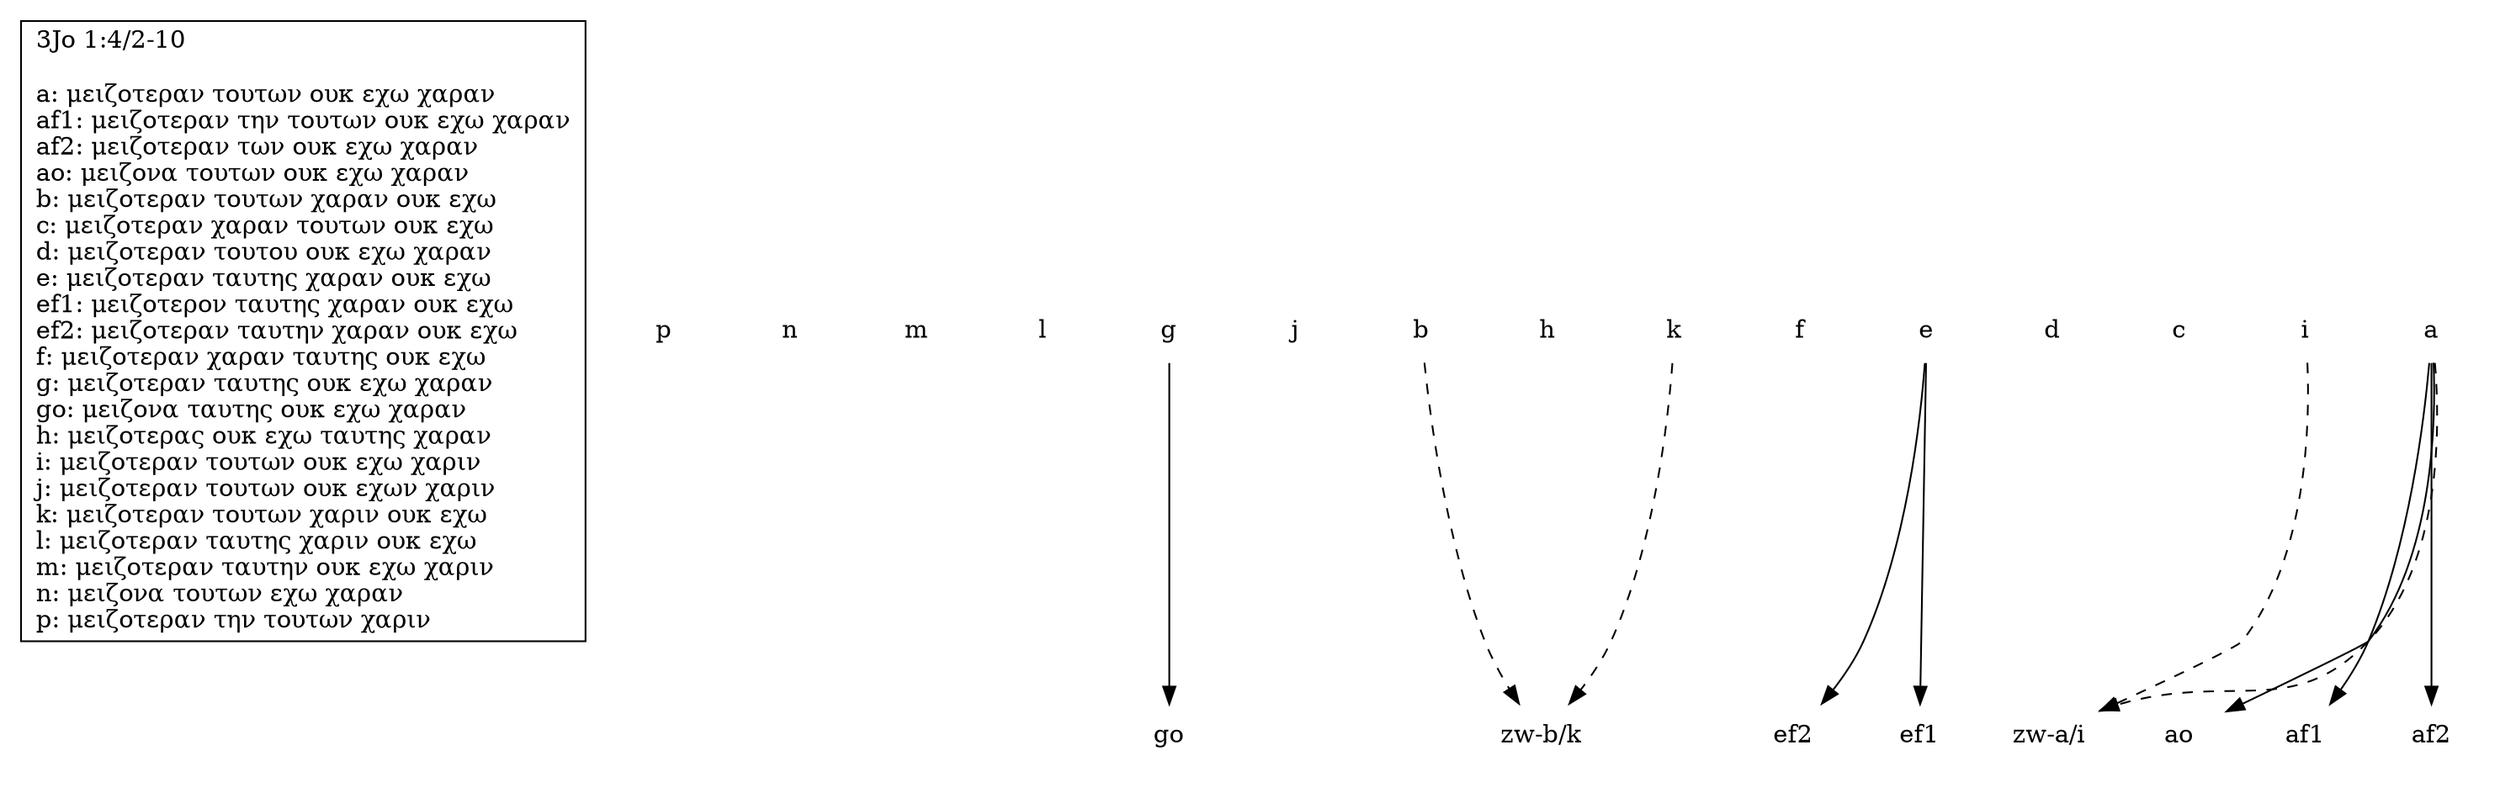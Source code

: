 digraph local_stemma {
	margin=0;
	subgraph cluster_legend {
		label [shape=plaintext, label="3Jo 1:4/2-10\l\la: μειζοτεραν τουτων ουκ εχω χαραν\laf1: μειζοτεραν την τουτων ουκ εχω χαραν\laf2: μειζοτεραν των ουκ εχω χαραν\lao: μειζονα τουτων ουκ εχω χαραν\lb: μειζοτεραν τουτων χαραν ουκ εχω\lc: μειζοτεραν χαραν τουτων ουκ εχω\ld: μειζοτεραν τουτου ουκ εχω χαραν\le: μειζοτεραν ταυτης χαραν ουκ εχω\lef1: μειζοτερον ταυτης χαραν ουκ εχω\lef2: μειζοτεραν ταυτην χαραν ουκ εχω\lf: μειζοτεραν χαραν ταυτης ουκ εχω\lg: μειζοτεραν ταυτης ουκ εχω χαραν\lgo: μειζονα ταυτης ουκ εχω χαραν\lh: μειζοτερας ουκ εχω ταυτης χαραν\li: μειζοτεραν τουτων ουκ εχω χαριν\lj: μειζοτεραν τουτων ουκ εχων χαριν\lk: μειζοτεραν τουτων χαριν ουκ εχω\ll: μειζοτεραν ταυτης χαριν ουκ εχω\lm: μειζοτεραν ταυτην ουκ εχω χαριν\ln: μειζονα τουτων εχω χαραν\lp: μειζοτεραν την τουτων χαριν\l"];
	}
	subgraph cluster_plot {
		style=invis;
		node [shape=plaintext];
		1 [label="a"];
		2 [label="af1"];
		3 [label="af2"];
		4 [label="ao"];
		5 [label="b"];
		6 [label="c"];
		7 [label="d"];
		8 [label="e"];
		9 [label="ef1"];
		10 [label="ef2"];
		11 [label="f"];
		12 [label="g"];
		13 [label="go"];
		14 [label="h"];
		15 [label="i"];
		16 [label="j"];
		17 [label="k"];
		18 [label="l"];
		19 [label="m"];
		20 [label="n"];
		21 [label="p"];
		22 [label="zw-a/i"];
		23 [label="zw-b/k"];
		1 -> 2[style=solid];
		1 -> 3[style=solid];
		1 -> 4[style=solid];
		1 -> 22[style=dashed];
		5 -> 23[style=dashed];
		8 -> 9[style=solid];
		8 -> 10[style=solid];
		12 -> 13[style=solid];
		15 -> 22[style=dashed];
		17 -> 23[style=dashed];
	}
}
